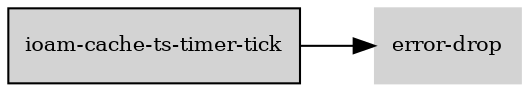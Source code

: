 digraph "ioam_cache_ts_timer_tick_subgraph" {
  rankdir=LR;
  node [shape=box, style=filled, fontsize=10, color=lightgray, fontcolor=black, fillcolor=lightgray];
  "ioam-cache-ts-timer-tick" [color=black, fontcolor=black, fillcolor=lightgray];
  edge [fontsize=8];
  "ioam-cache-ts-timer-tick" -> "error-drop";
}
